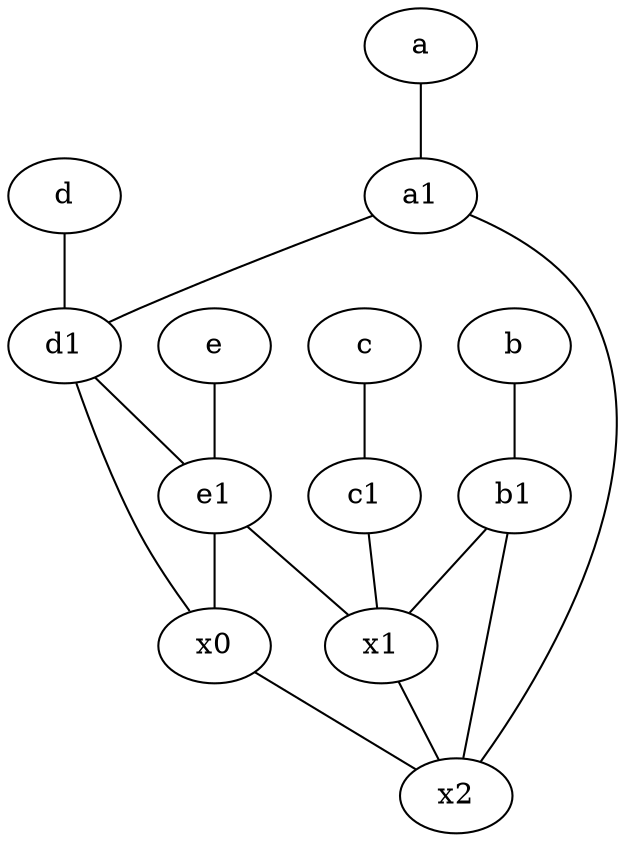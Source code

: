graph {
	node [labelfontsize=50]
	d [labelfontsize=50 pos="2,5!"]
	x2 [labelfontsize=50]
	e1 [labelfontsize=50 pos="7,7!"]
	x1 [labelfontsize=50]
	a1 [labelfontsize=50 pos="8,3!"]
	e [labelfontsize=50 pos="7,9!"]
	d1 [labelfontsize=50 pos="3,5!"]
	b [labelfontsize=50 pos="10,4!"]
	a [labelfontsize=50 pos="8,2!"]
	c1 [labelfontsize=50 pos="4.5,3!"]
	c [labelfontsize=50 pos="4.5,2!"]
	b1 [labelfontsize=50 pos="9,4!"]
	x0 [labelfontsize=50]
	b -- b1
	d1 -- x0
	b1 -- x1
	a1 -- x2
	a -- a1
	x1 -- x2
	d -- d1
	e1 -- x1
	d1 -- e1
	c -- c1
	x0 -- x2
	c1 -- x1
	b1 -- x2
	e1 -- x0
	e -- e1
	a1 -- d1
}
